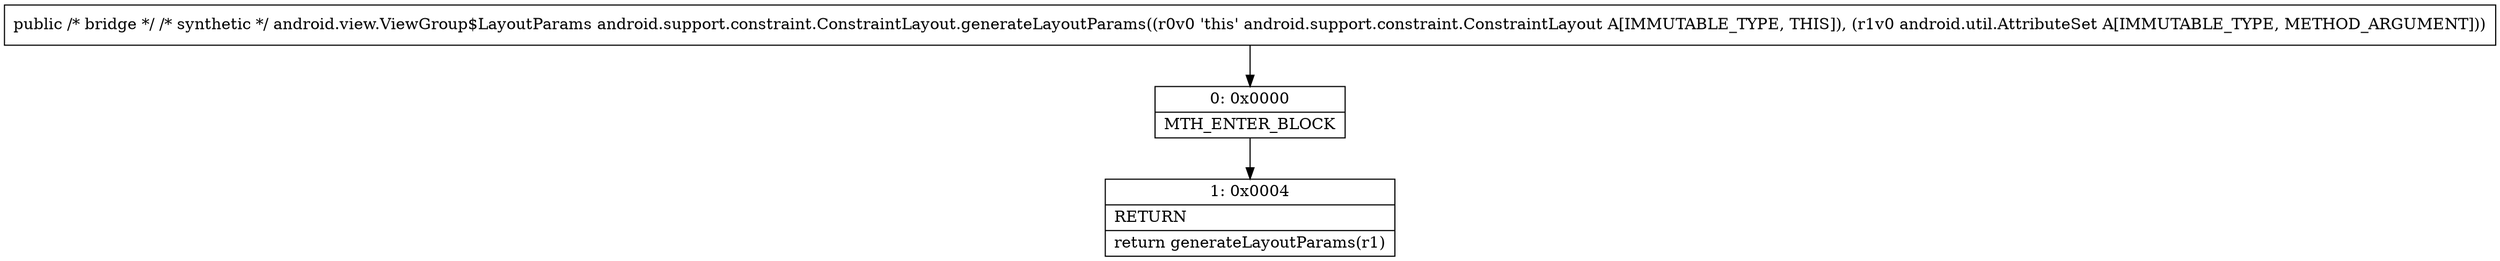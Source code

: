 digraph "CFG forandroid.support.constraint.ConstraintLayout.generateLayoutParams(Landroid\/util\/AttributeSet;)Landroid\/view\/ViewGroup$LayoutParams;" {
Node_0 [shape=record,label="{0\:\ 0x0000|MTH_ENTER_BLOCK\l}"];
Node_1 [shape=record,label="{1\:\ 0x0004|RETURN\l|return generateLayoutParams(r1)\l}"];
MethodNode[shape=record,label="{public \/* bridge *\/ \/* synthetic *\/ android.view.ViewGroup$LayoutParams android.support.constraint.ConstraintLayout.generateLayoutParams((r0v0 'this' android.support.constraint.ConstraintLayout A[IMMUTABLE_TYPE, THIS]), (r1v0 android.util.AttributeSet A[IMMUTABLE_TYPE, METHOD_ARGUMENT])) }"];
MethodNode -> Node_0;
Node_0 -> Node_1;
}

